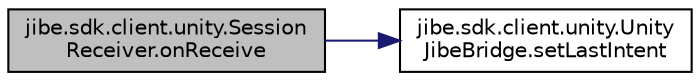 digraph "jibe.sdk.client.unity.SessionReceiver.onReceive"
{
  edge [fontname="Helvetica",fontsize="10",labelfontname="Helvetica",labelfontsize="10"];
  node [fontname="Helvetica",fontsize="10",shape=record];
  rankdir="LR";
  Node1 [label="jibe.sdk.client.unity.Session\lReceiver.onReceive",height=0.2,width=0.4,color="black", fillcolor="grey75", style="filled" fontcolor="black"];
  Node1 -> Node2 [color="midnightblue",fontsize="10",style="solid",fontname="Helvetica"];
  Node2 [label="jibe.sdk.client.unity.Unity\lJibeBridge.setLastIntent",height=0.2,width=0.4,color="black", fillcolor="white", style="filled",URL="$classjibe_1_1sdk_1_1client_1_1unity_1_1_unity_jibe_bridge.html#a2d5093ba75d215c1b611b914e6cdc72c"];
}
